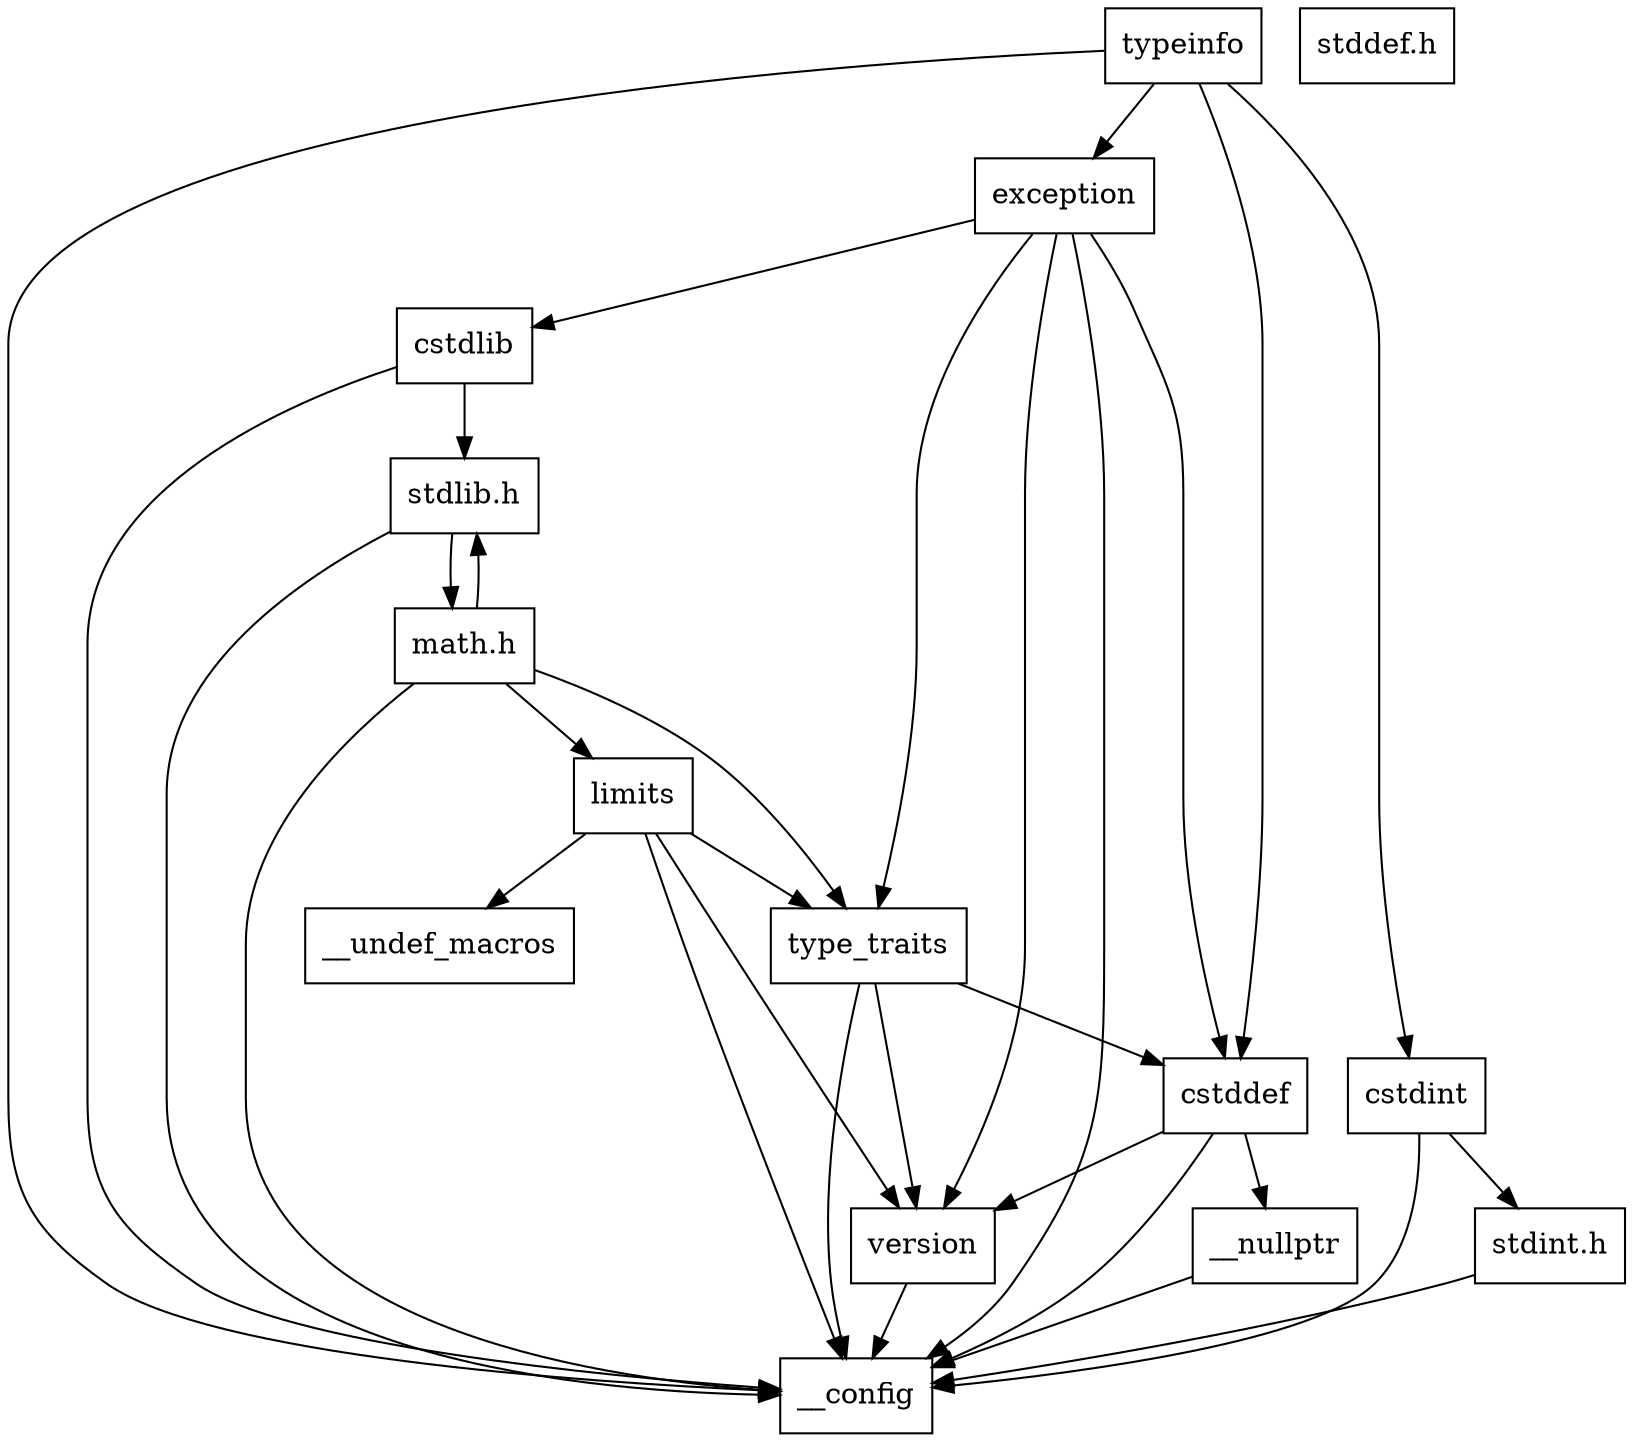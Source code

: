 digraph "dependencies" {
  header_1 [ shape="box", label="typeinfo"];
  header_2 [ shape="box", label="__config"];
  header_11 [ shape="box", label="exception"];
  header_12 [ shape="box", label="cstddef"];
  header_13 [ shape="box", label="version"];
  header_16 [ shape="box", label="__nullptr"];
  header_17 [ shape="box", label="cstdlib"];
  header_18 [ shape="box", label="stdlib.h"];
  header_21 [ shape="box", label="stddef.h"];
  header_52 [ shape="box", label="math.h"];
  header_64 [ shape="box", label="type_traits"];
  header_65 [ shape="box", label="limits"];
  header_66 [ shape="box", label="__undef_macros"];
  header_67 [ shape="box", label="cstdint"];
  header_68 [ shape="box", label="stdint.h"];
  header_68 -> header_2;
  header_12 -> header_2;
  header_12 -> header_13;
  header_12 -> header_16;
  header_67 -> header_2;
  header_67 -> header_68;
  header_65 -> header_2;
  header_65 -> header_64;
  header_65 -> header_66;
  header_65 -> header_13;
  header_16 -> header_2;
  header_13 -> header_2;
  header_52 -> header_2;
  header_52 -> header_18;
  header_52 -> header_64;
  header_52 -> header_65;
  header_17 -> header_2;
  header_17 -> header_18;
  header_18 -> header_2;
  header_18 -> header_52;
  header_11 -> header_2;
  header_11 -> header_12;
  header_11 -> header_17;
  header_11 -> header_64;
  header_11 -> header_13;
  header_64 -> header_2;
  header_64 -> header_12;
  header_64 -> header_13;
  header_1 -> header_2;
  header_1 -> header_11;
  header_1 -> header_12;
  header_1 -> header_67;
}